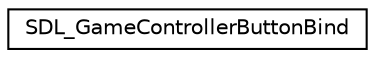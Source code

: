 digraph "Graphical Class Hierarchy"
{
  edge [fontname="Helvetica",fontsize="10",labelfontname="Helvetica",labelfontsize="10"];
  node [fontname="Helvetica",fontsize="10",shape=record];
  rankdir="LR";
  Node1 [label="SDL_GameControllerButtonBind",height=0.2,width=0.4,color="black", fillcolor="white", style="filled",URL="$struct_s_d_l___game_controller_button_bind.html"];
}
